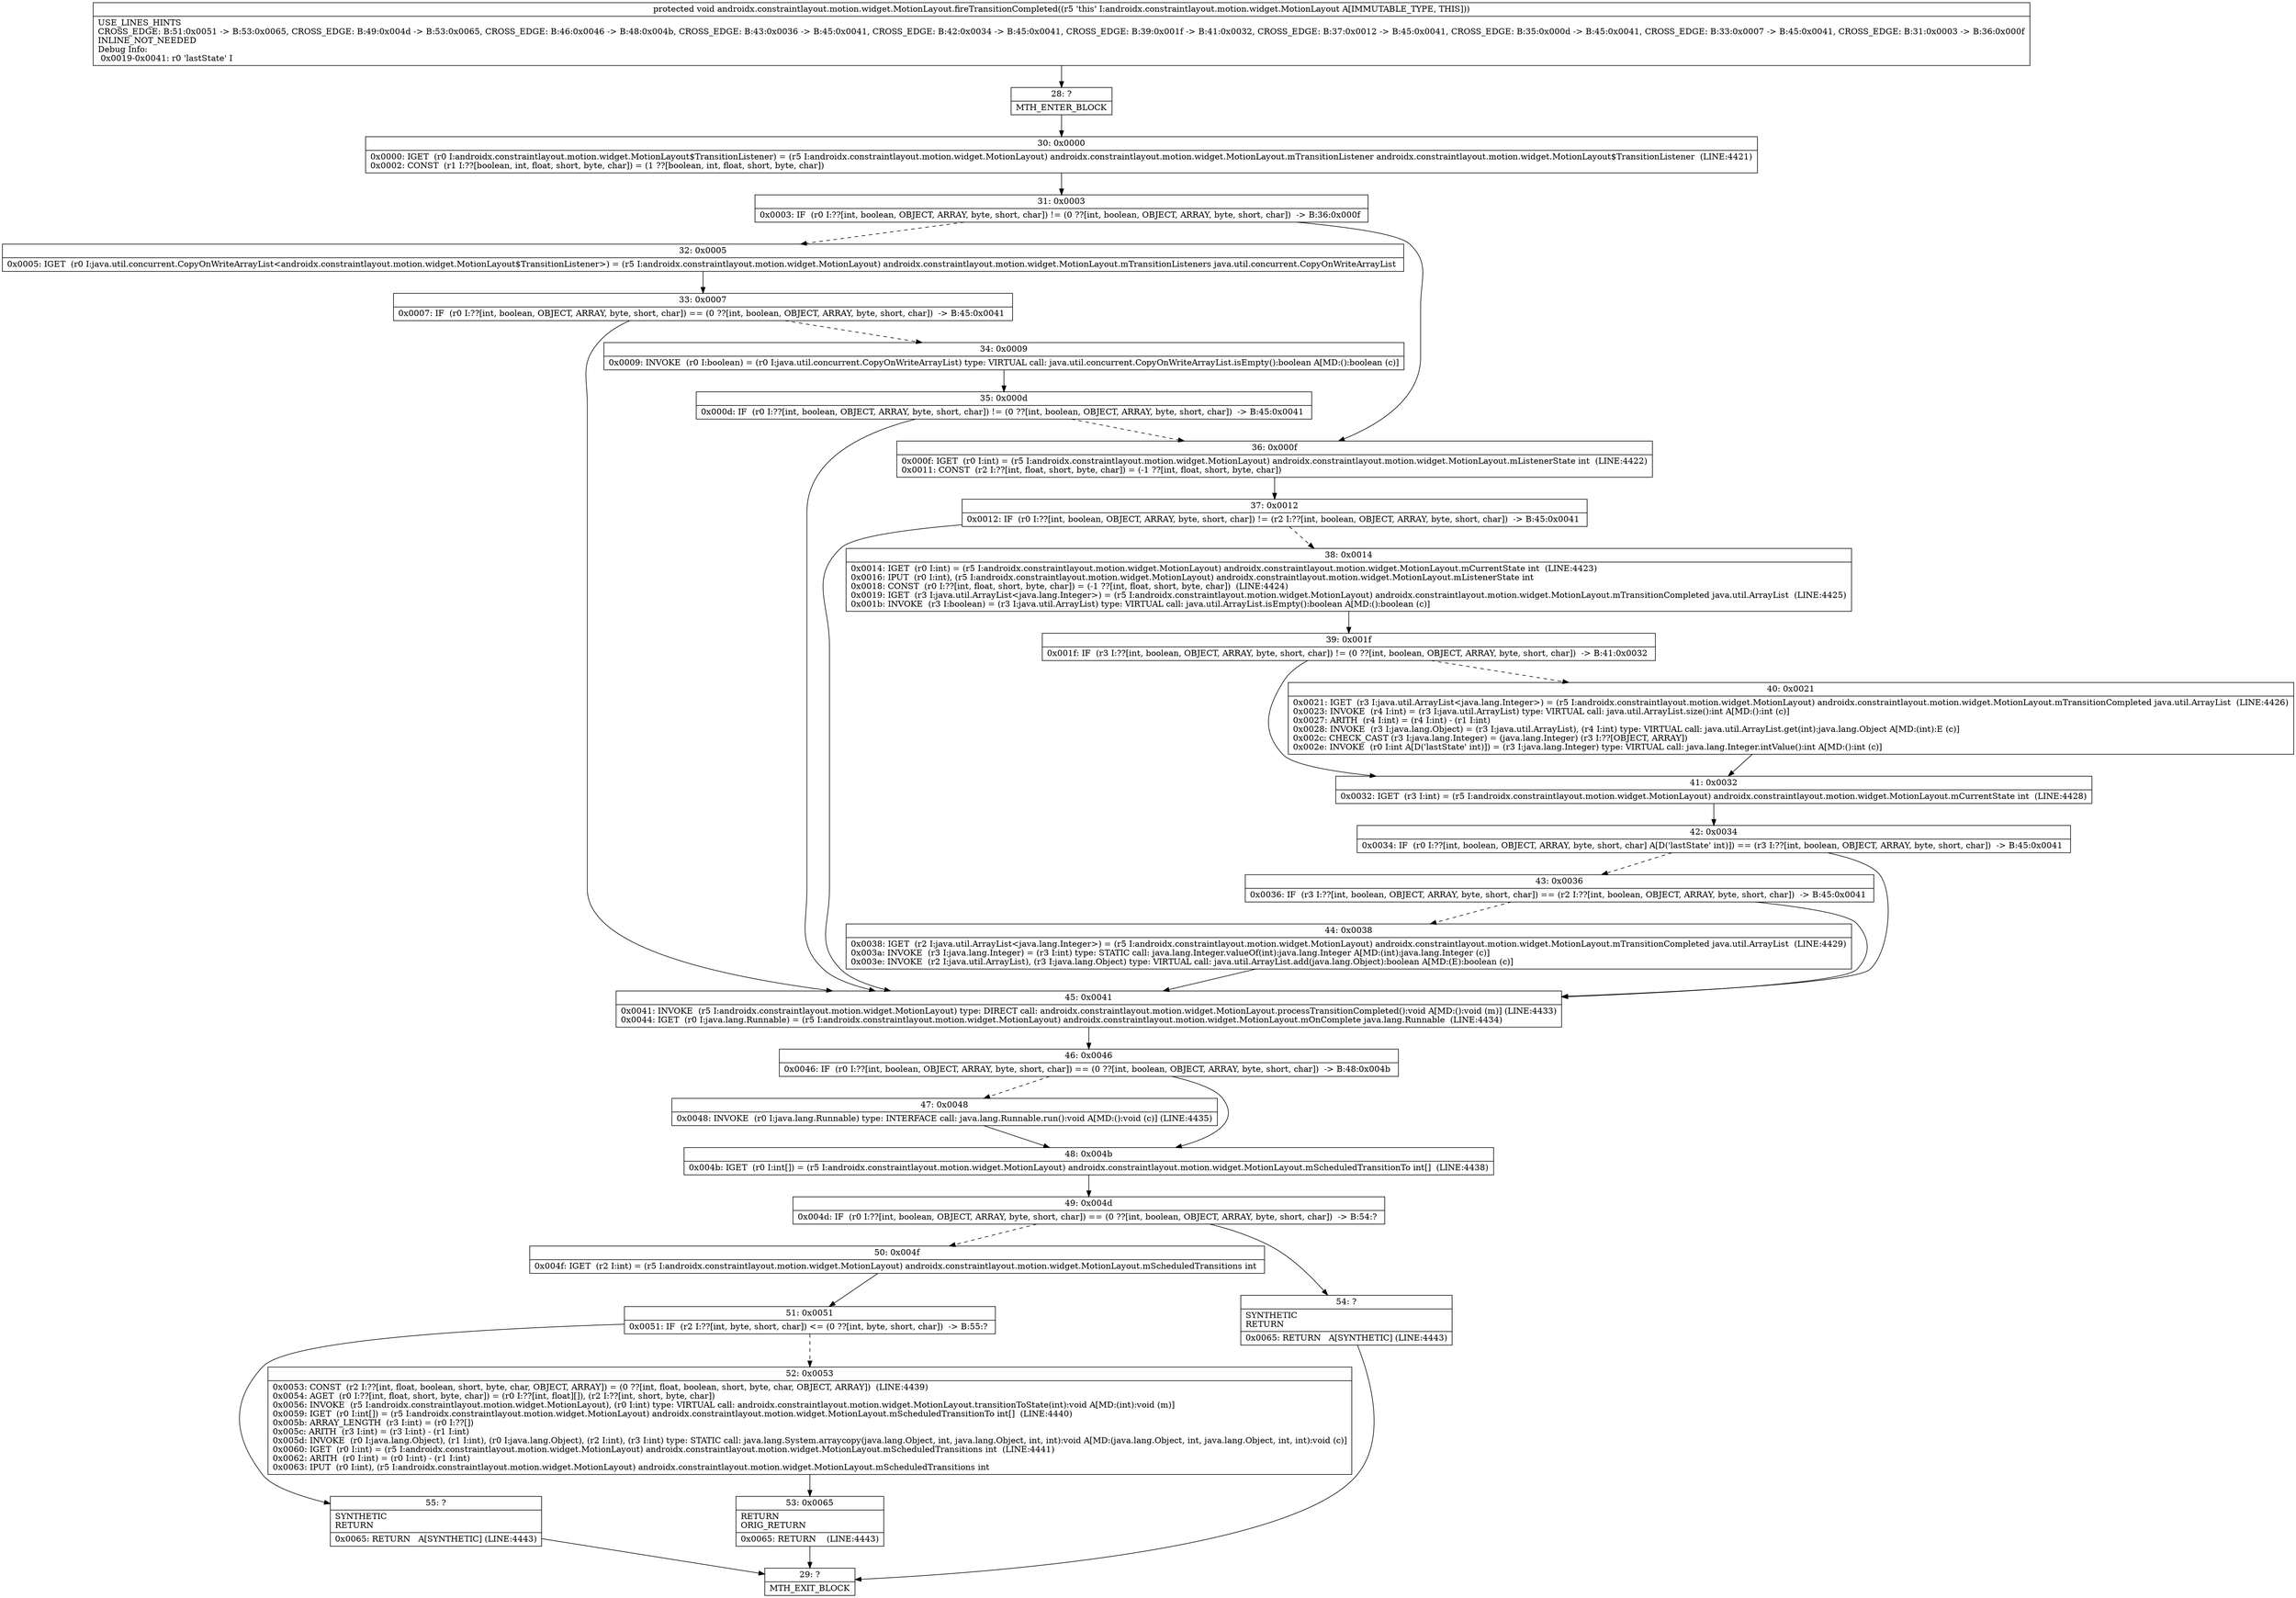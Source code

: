 digraph "CFG forandroidx.constraintlayout.motion.widget.MotionLayout.fireTransitionCompleted()V" {
Node_28 [shape=record,label="{28\:\ ?|MTH_ENTER_BLOCK\l}"];
Node_30 [shape=record,label="{30\:\ 0x0000|0x0000: IGET  (r0 I:androidx.constraintlayout.motion.widget.MotionLayout$TransitionListener) = (r5 I:androidx.constraintlayout.motion.widget.MotionLayout) androidx.constraintlayout.motion.widget.MotionLayout.mTransitionListener androidx.constraintlayout.motion.widget.MotionLayout$TransitionListener  (LINE:4421)\l0x0002: CONST  (r1 I:??[boolean, int, float, short, byte, char]) = (1 ??[boolean, int, float, short, byte, char]) \l}"];
Node_31 [shape=record,label="{31\:\ 0x0003|0x0003: IF  (r0 I:??[int, boolean, OBJECT, ARRAY, byte, short, char]) != (0 ??[int, boolean, OBJECT, ARRAY, byte, short, char])  \-\> B:36:0x000f \l}"];
Node_32 [shape=record,label="{32\:\ 0x0005|0x0005: IGET  (r0 I:java.util.concurrent.CopyOnWriteArrayList\<androidx.constraintlayout.motion.widget.MotionLayout$TransitionListener\>) = (r5 I:androidx.constraintlayout.motion.widget.MotionLayout) androidx.constraintlayout.motion.widget.MotionLayout.mTransitionListeners java.util.concurrent.CopyOnWriteArrayList \l}"];
Node_33 [shape=record,label="{33\:\ 0x0007|0x0007: IF  (r0 I:??[int, boolean, OBJECT, ARRAY, byte, short, char]) == (0 ??[int, boolean, OBJECT, ARRAY, byte, short, char])  \-\> B:45:0x0041 \l}"];
Node_34 [shape=record,label="{34\:\ 0x0009|0x0009: INVOKE  (r0 I:boolean) = (r0 I:java.util.concurrent.CopyOnWriteArrayList) type: VIRTUAL call: java.util.concurrent.CopyOnWriteArrayList.isEmpty():boolean A[MD:():boolean (c)]\l}"];
Node_35 [shape=record,label="{35\:\ 0x000d|0x000d: IF  (r0 I:??[int, boolean, OBJECT, ARRAY, byte, short, char]) != (0 ??[int, boolean, OBJECT, ARRAY, byte, short, char])  \-\> B:45:0x0041 \l}"];
Node_45 [shape=record,label="{45\:\ 0x0041|0x0041: INVOKE  (r5 I:androidx.constraintlayout.motion.widget.MotionLayout) type: DIRECT call: androidx.constraintlayout.motion.widget.MotionLayout.processTransitionCompleted():void A[MD:():void (m)] (LINE:4433)\l0x0044: IGET  (r0 I:java.lang.Runnable) = (r5 I:androidx.constraintlayout.motion.widget.MotionLayout) androidx.constraintlayout.motion.widget.MotionLayout.mOnComplete java.lang.Runnable  (LINE:4434)\l}"];
Node_46 [shape=record,label="{46\:\ 0x0046|0x0046: IF  (r0 I:??[int, boolean, OBJECT, ARRAY, byte, short, char]) == (0 ??[int, boolean, OBJECT, ARRAY, byte, short, char])  \-\> B:48:0x004b \l}"];
Node_47 [shape=record,label="{47\:\ 0x0048|0x0048: INVOKE  (r0 I:java.lang.Runnable) type: INTERFACE call: java.lang.Runnable.run():void A[MD:():void (c)] (LINE:4435)\l}"];
Node_48 [shape=record,label="{48\:\ 0x004b|0x004b: IGET  (r0 I:int[]) = (r5 I:androidx.constraintlayout.motion.widget.MotionLayout) androidx.constraintlayout.motion.widget.MotionLayout.mScheduledTransitionTo int[]  (LINE:4438)\l}"];
Node_49 [shape=record,label="{49\:\ 0x004d|0x004d: IF  (r0 I:??[int, boolean, OBJECT, ARRAY, byte, short, char]) == (0 ??[int, boolean, OBJECT, ARRAY, byte, short, char])  \-\> B:54:? \l}"];
Node_50 [shape=record,label="{50\:\ 0x004f|0x004f: IGET  (r2 I:int) = (r5 I:androidx.constraintlayout.motion.widget.MotionLayout) androidx.constraintlayout.motion.widget.MotionLayout.mScheduledTransitions int \l}"];
Node_51 [shape=record,label="{51\:\ 0x0051|0x0051: IF  (r2 I:??[int, byte, short, char]) \<= (0 ??[int, byte, short, char])  \-\> B:55:? \l}"];
Node_52 [shape=record,label="{52\:\ 0x0053|0x0053: CONST  (r2 I:??[int, float, boolean, short, byte, char, OBJECT, ARRAY]) = (0 ??[int, float, boolean, short, byte, char, OBJECT, ARRAY])  (LINE:4439)\l0x0054: AGET  (r0 I:??[int, float, short, byte, char]) = (r0 I:??[int, float][]), (r2 I:??[int, short, byte, char]) \l0x0056: INVOKE  (r5 I:androidx.constraintlayout.motion.widget.MotionLayout), (r0 I:int) type: VIRTUAL call: androidx.constraintlayout.motion.widget.MotionLayout.transitionToState(int):void A[MD:(int):void (m)]\l0x0059: IGET  (r0 I:int[]) = (r5 I:androidx.constraintlayout.motion.widget.MotionLayout) androidx.constraintlayout.motion.widget.MotionLayout.mScheduledTransitionTo int[]  (LINE:4440)\l0x005b: ARRAY_LENGTH  (r3 I:int) = (r0 I:??[]) \l0x005c: ARITH  (r3 I:int) = (r3 I:int) \- (r1 I:int) \l0x005d: INVOKE  (r0 I:java.lang.Object), (r1 I:int), (r0 I:java.lang.Object), (r2 I:int), (r3 I:int) type: STATIC call: java.lang.System.arraycopy(java.lang.Object, int, java.lang.Object, int, int):void A[MD:(java.lang.Object, int, java.lang.Object, int, int):void (c)]\l0x0060: IGET  (r0 I:int) = (r5 I:androidx.constraintlayout.motion.widget.MotionLayout) androidx.constraintlayout.motion.widget.MotionLayout.mScheduledTransitions int  (LINE:4441)\l0x0062: ARITH  (r0 I:int) = (r0 I:int) \- (r1 I:int) \l0x0063: IPUT  (r0 I:int), (r5 I:androidx.constraintlayout.motion.widget.MotionLayout) androidx.constraintlayout.motion.widget.MotionLayout.mScheduledTransitions int \l}"];
Node_53 [shape=record,label="{53\:\ 0x0065|RETURN\lORIG_RETURN\l|0x0065: RETURN    (LINE:4443)\l}"];
Node_29 [shape=record,label="{29\:\ ?|MTH_EXIT_BLOCK\l}"];
Node_55 [shape=record,label="{55\:\ ?|SYNTHETIC\lRETURN\l|0x0065: RETURN   A[SYNTHETIC] (LINE:4443)\l}"];
Node_54 [shape=record,label="{54\:\ ?|SYNTHETIC\lRETURN\l|0x0065: RETURN   A[SYNTHETIC] (LINE:4443)\l}"];
Node_36 [shape=record,label="{36\:\ 0x000f|0x000f: IGET  (r0 I:int) = (r5 I:androidx.constraintlayout.motion.widget.MotionLayout) androidx.constraintlayout.motion.widget.MotionLayout.mListenerState int  (LINE:4422)\l0x0011: CONST  (r2 I:??[int, float, short, byte, char]) = (\-1 ??[int, float, short, byte, char]) \l}"];
Node_37 [shape=record,label="{37\:\ 0x0012|0x0012: IF  (r0 I:??[int, boolean, OBJECT, ARRAY, byte, short, char]) != (r2 I:??[int, boolean, OBJECT, ARRAY, byte, short, char])  \-\> B:45:0x0041 \l}"];
Node_38 [shape=record,label="{38\:\ 0x0014|0x0014: IGET  (r0 I:int) = (r5 I:androidx.constraintlayout.motion.widget.MotionLayout) androidx.constraintlayout.motion.widget.MotionLayout.mCurrentState int  (LINE:4423)\l0x0016: IPUT  (r0 I:int), (r5 I:androidx.constraintlayout.motion.widget.MotionLayout) androidx.constraintlayout.motion.widget.MotionLayout.mListenerState int \l0x0018: CONST  (r0 I:??[int, float, short, byte, char]) = (\-1 ??[int, float, short, byte, char])  (LINE:4424)\l0x0019: IGET  (r3 I:java.util.ArrayList\<java.lang.Integer\>) = (r5 I:androidx.constraintlayout.motion.widget.MotionLayout) androidx.constraintlayout.motion.widget.MotionLayout.mTransitionCompleted java.util.ArrayList  (LINE:4425)\l0x001b: INVOKE  (r3 I:boolean) = (r3 I:java.util.ArrayList) type: VIRTUAL call: java.util.ArrayList.isEmpty():boolean A[MD:():boolean (c)]\l}"];
Node_39 [shape=record,label="{39\:\ 0x001f|0x001f: IF  (r3 I:??[int, boolean, OBJECT, ARRAY, byte, short, char]) != (0 ??[int, boolean, OBJECT, ARRAY, byte, short, char])  \-\> B:41:0x0032 \l}"];
Node_40 [shape=record,label="{40\:\ 0x0021|0x0021: IGET  (r3 I:java.util.ArrayList\<java.lang.Integer\>) = (r5 I:androidx.constraintlayout.motion.widget.MotionLayout) androidx.constraintlayout.motion.widget.MotionLayout.mTransitionCompleted java.util.ArrayList  (LINE:4426)\l0x0023: INVOKE  (r4 I:int) = (r3 I:java.util.ArrayList) type: VIRTUAL call: java.util.ArrayList.size():int A[MD:():int (c)]\l0x0027: ARITH  (r4 I:int) = (r4 I:int) \- (r1 I:int) \l0x0028: INVOKE  (r3 I:java.lang.Object) = (r3 I:java.util.ArrayList), (r4 I:int) type: VIRTUAL call: java.util.ArrayList.get(int):java.lang.Object A[MD:(int):E (c)]\l0x002c: CHECK_CAST (r3 I:java.lang.Integer) = (java.lang.Integer) (r3 I:??[OBJECT, ARRAY]) \l0x002e: INVOKE  (r0 I:int A[D('lastState' int)]) = (r3 I:java.lang.Integer) type: VIRTUAL call: java.lang.Integer.intValue():int A[MD:():int (c)]\l}"];
Node_41 [shape=record,label="{41\:\ 0x0032|0x0032: IGET  (r3 I:int) = (r5 I:androidx.constraintlayout.motion.widget.MotionLayout) androidx.constraintlayout.motion.widget.MotionLayout.mCurrentState int  (LINE:4428)\l}"];
Node_42 [shape=record,label="{42\:\ 0x0034|0x0034: IF  (r0 I:??[int, boolean, OBJECT, ARRAY, byte, short, char] A[D('lastState' int)]) == (r3 I:??[int, boolean, OBJECT, ARRAY, byte, short, char])  \-\> B:45:0x0041 \l}"];
Node_43 [shape=record,label="{43\:\ 0x0036|0x0036: IF  (r3 I:??[int, boolean, OBJECT, ARRAY, byte, short, char]) == (r2 I:??[int, boolean, OBJECT, ARRAY, byte, short, char])  \-\> B:45:0x0041 \l}"];
Node_44 [shape=record,label="{44\:\ 0x0038|0x0038: IGET  (r2 I:java.util.ArrayList\<java.lang.Integer\>) = (r5 I:androidx.constraintlayout.motion.widget.MotionLayout) androidx.constraintlayout.motion.widget.MotionLayout.mTransitionCompleted java.util.ArrayList  (LINE:4429)\l0x003a: INVOKE  (r3 I:java.lang.Integer) = (r3 I:int) type: STATIC call: java.lang.Integer.valueOf(int):java.lang.Integer A[MD:(int):java.lang.Integer (c)]\l0x003e: INVOKE  (r2 I:java.util.ArrayList), (r3 I:java.lang.Object) type: VIRTUAL call: java.util.ArrayList.add(java.lang.Object):boolean A[MD:(E):boolean (c)]\l}"];
MethodNode[shape=record,label="{protected void androidx.constraintlayout.motion.widget.MotionLayout.fireTransitionCompleted((r5 'this' I:androidx.constraintlayout.motion.widget.MotionLayout A[IMMUTABLE_TYPE, THIS]))  | USE_LINES_HINTS\lCROSS_EDGE: B:51:0x0051 \-\> B:53:0x0065, CROSS_EDGE: B:49:0x004d \-\> B:53:0x0065, CROSS_EDGE: B:46:0x0046 \-\> B:48:0x004b, CROSS_EDGE: B:43:0x0036 \-\> B:45:0x0041, CROSS_EDGE: B:42:0x0034 \-\> B:45:0x0041, CROSS_EDGE: B:39:0x001f \-\> B:41:0x0032, CROSS_EDGE: B:37:0x0012 \-\> B:45:0x0041, CROSS_EDGE: B:35:0x000d \-\> B:45:0x0041, CROSS_EDGE: B:33:0x0007 \-\> B:45:0x0041, CROSS_EDGE: B:31:0x0003 \-\> B:36:0x000f\lINLINE_NOT_NEEDED\lDebug Info:\l  0x0019\-0x0041: r0 'lastState' I\l}"];
MethodNode -> Node_28;Node_28 -> Node_30;
Node_30 -> Node_31;
Node_31 -> Node_32[style=dashed];
Node_31 -> Node_36;
Node_32 -> Node_33;
Node_33 -> Node_34[style=dashed];
Node_33 -> Node_45;
Node_34 -> Node_35;
Node_35 -> Node_36[style=dashed];
Node_35 -> Node_45;
Node_45 -> Node_46;
Node_46 -> Node_47[style=dashed];
Node_46 -> Node_48;
Node_47 -> Node_48;
Node_48 -> Node_49;
Node_49 -> Node_50[style=dashed];
Node_49 -> Node_54;
Node_50 -> Node_51;
Node_51 -> Node_52[style=dashed];
Node_51 -> Node_55;
Node_52 -> Node_53;
Node_53 -> Node_29;
Node_55 -> Node_29;
Node_54 -> Node_29;
Node_36 -> Node_37;
Node_37 -> Node_38[style=dashed];
Node_37 -> Node_45;
Node_38 -> Node_39;
Node_39 -> Node_40[style=dashed];
Node_39 -> Node_41;
Node_40 -> Node_41;
Node_41 -> Node_42;
Node_42 -> Node_43[style=dashed];
Node_42 -> Node_45;
Node_43 -> Node_44[style=dashed];
Node_43 -> Node_45;
Node_44 -> Node_45;
}

